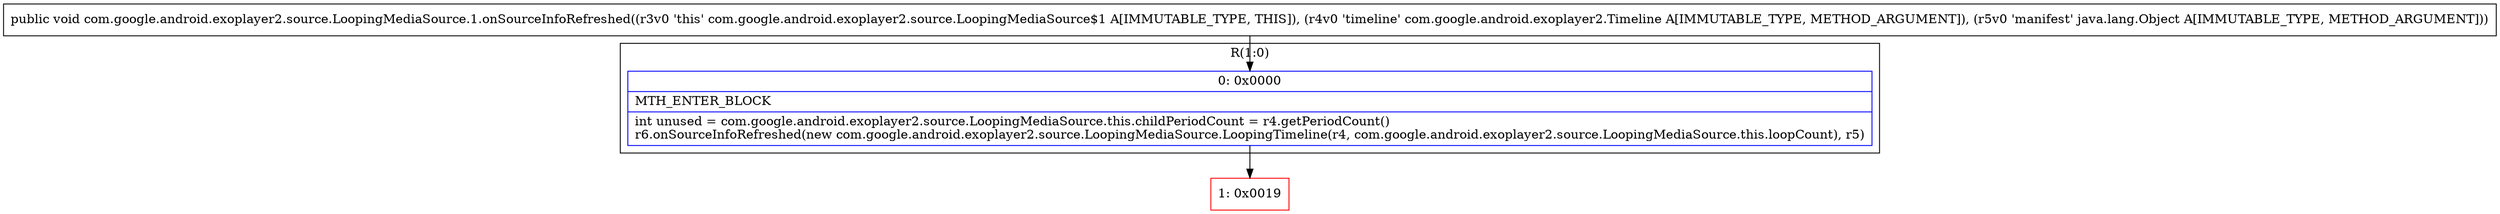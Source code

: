 digraph "CFG forcom.google.android.exoplayer2.source.LoopingMediaSource.1.onSourceInfoRefreshed(Lcom\/google\/android\/exoplayer2\/Timeline;Ljava\/lang\/Object;)V" {
subgraph cluster_Region_1899495870 {
label = "R(1:0)";
node [shape=record,color=blue];
Node_0 [shape=record,label="{0\:\ 0x0000|MTH_ENTER_BLOCK\l|int unused = com.google.android.exoplayer2.source.LoopingMediaSource.this.childPeriodCount = r4.getPeriodCount()\lr6.onSourceInfoRefreshed(new com.google.android.exoplayer2.source.LoopingMediaSource.LoopingTimeline(r4, com.google.android.exoplayer2.source.LoopingMediaSource.this.loopCount), r5)\l}"];
}
Node_1 [shape=record,color=red,label="{1\:\ 0x0019}"];
MethodNode[shape=record,label="{public void com.google.android.exoplayer2.source.LoopingMediaSource.1.onSourceInfoRefreshed((r3v0 'this' com.google.android.exoplayer2.source.LoopingMediaSource$1 A[IMMUTABLE_TYPE, THIS]), (r4v0 'timeline' com.google.android.exoplayer2.Timeline A[IMMUTABLE_TYPE, METHOD_ARGUMENT]), (r5v0 'manifest' java.lang.Object A[IMMUTABLE_TYPE, METHOD_ARGUMENT])) }"];
MethodNode -> Node_0;
Node_0 -> Node_1;
}

